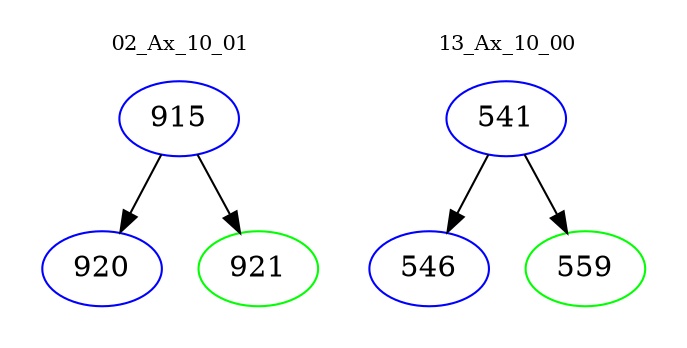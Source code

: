 digraph{
subgraph cluster_0 {
color = white
label = "02_Ax_10_01";
fontsize=10;
T0_915 [label="915", color="blue"]
T0_915 -> T0_920 [color="black"]
T0_920 [label="920", color="blue"]
T0_915 -> T0_921 [color="black"]
T0_921 [label="921", color="green"]
}
subgraph cluster_1 {
color = white
label = "13_Ax_10_00";
fontsize=10;
T1_541 [label="541", color="blue"]
T1_541 -> T1_546 [color="black"]
T1_546 [label="546", color="blue"]
T1_541 -> T1_559 [color="black"]
T1_559 [label="559", color="green"]
}
}
